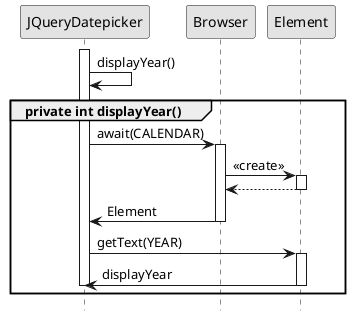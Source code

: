 @startuml

hide footbox
skinparam monochrome true
skinparam shadowing false

activate JQueryDatepicker

JQueryDatepicker -> JQueryDatepicker : displayYear()

group private int displayYear()

JQueryDatepicker -> Browser: await(CALENDAR)

activate Browser

Browser -> Element: <<create>>
activate Element
Element --> Browser :
deactivate Element

Browser -> JQueryDatepicker: Element
deactivate Browser

JQueryDatepicker -> Element : getText(YEAR)
activate Element
Element -> JQueryDatepicker : displayYear
deactivate Element

deactivate JQueryDatepicker

end
@enduml

